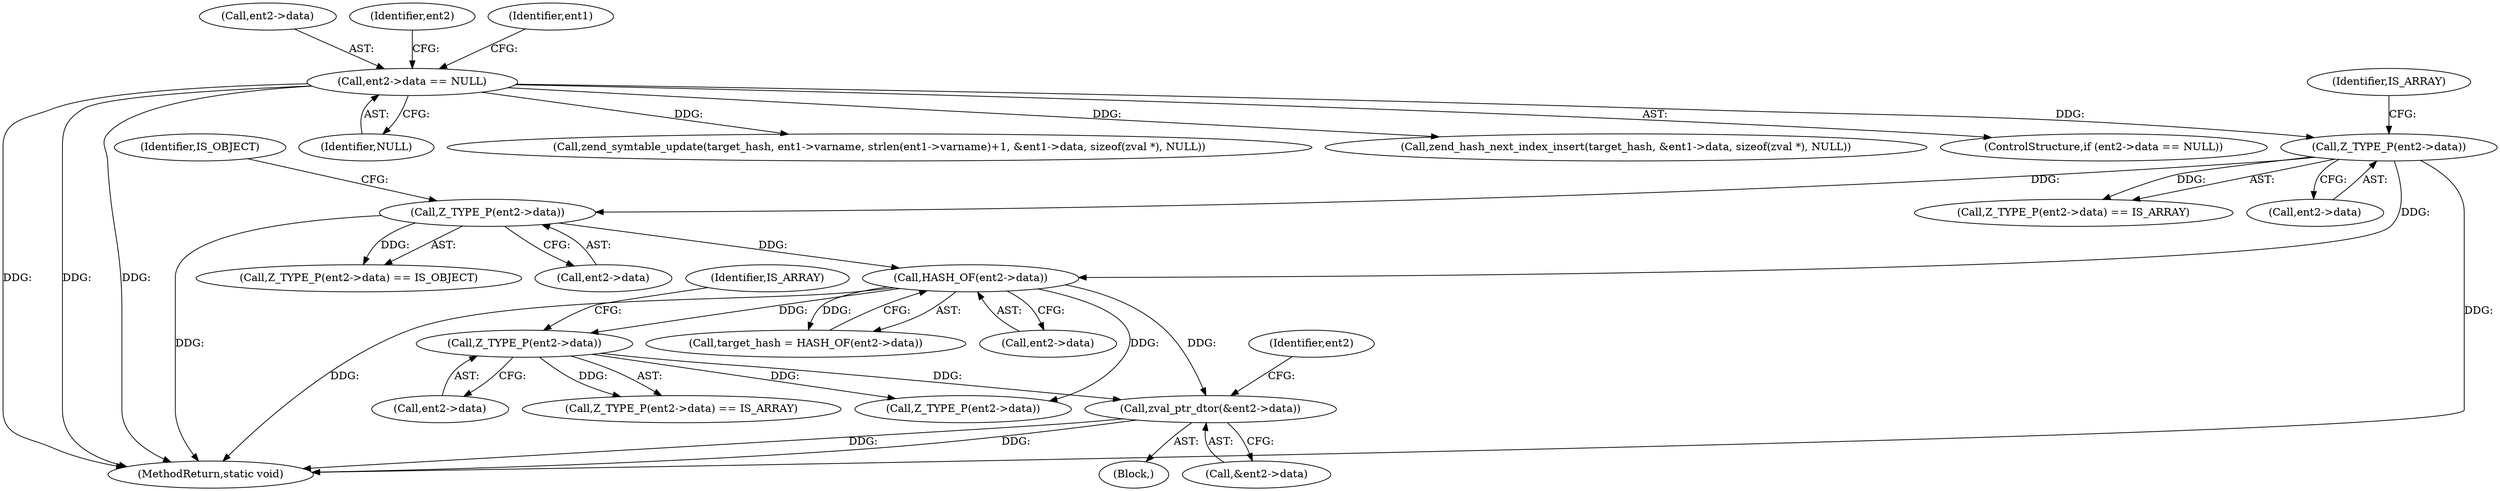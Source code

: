 digraph "0_php-src_6045de69c7dedcba3eadf7c4bba424b19c81d00d_0@pointer" {
"1000442" [label="(Call,zval_ptr_dtor(&ent2->data))"];
"1000376" [label="(Call,Z_TYPE_P(ent2->data))"];
"1000340" [label="(Call,HASH_OF(ent2->data))"];
"1000332" [label="(Call,Z_TYPE_P(ent2->data))"];
"1000326" [label="(Call,Z_TYPE_P(ent2->data))"];
"1000309" [label="(Call,ent2->data == NULL)"];
"1000330" [label="(Identifier,IS_ARRAY)"];
"1000338" [label="(Call,target_hash = HASH_OF(ent2->data))"];
"1000580" [label="(MethodReturn,static void)"];
"1000336" [label="(Identifier,IS_OBJECT)"];
"1000443" [label="(Call,&ent2->data)"];
"1000310" [label="(Call,ent2->data)"];
"1000313" [label="(Identifier,NULL)"];
"1000309" [label="(Call,ent2->data == NULL)"];
"1000380" [label="(Identifier,IS_ARRAY)"];
"1000381" [label="(Block,)"];
"1000333" [label="(Call,ent2->data)"];
"1000377" [label="(Call,ent2->data)"];
"1000327" [label="(Call,ent2->data)"];
"1000442" [label="(Call,zval_ptr_dtor(&ent2->data))"];
"1000341" [label="(Call,ent2->data)"];
"1000498" [label="(Call,zend_symtable_update(target_hash, ent1->varname, strlen(ent1->varname)+1, &ent1->data, sizeof(zval *), NULL))"];
"1000328" [label="(Identifier,ent2)"];
"1000318" [label="(Identifier,ent1)"];
"1000376" [label="(Call,Z_TYPE_P(ent2->data))"];
"1000375" [label="(Call,Z_TYPE_P(ent2->data) == IS_ARRAY)"];
"1000332" [label="(Call,Z_TYPE_P(ent2->data))"];
"1000326" [label="(Call,Z_TYPE_P(ent2->data))"];
"1000522" [label="(Call,zend_hash_next_index_insert(target_hash, &ent1->data, sizeof(zval *), NULL))"];
"1000331" [label="(Call,Z_TYPE_P(ent2->data) == IS_OBJECT)"];
"1000340" [label="(Call,HASH_OF(ent2->data))"];
"1000325" [label="(Call,Z_TYPE_P(ent2->data) == IS_ARRAY)"];
"1000308" [label="(ControlStructure,if (ent2->data == NULL))"];
"1000449" [label="(Identifier,ent2)"];
"1000460" [label="(Call,Z_TYPE_P(ent2->data))"];
"1000442" -> "1000381"  [label="AST: "];
"1000442" -> "1000443"  [label="CFG: "];
"1000443" -> "1000442"  [label="AST: "];
"1000449" -> "1000442"  [label="CFG: "];
"1000442" -> "1000580"  [label="DDG: "];
"1000442" -> "1000580"  [label="DDG: "];
"1000376" -> "1000442"  [label="DDG: "];
"1000340" -> "1000442"  [label="DDG: "];
"1000376" -> "1000375"  [label="AST: "];
"1000376" -> "1000377"  [label="CFG: "];
"1000377" -> "1000376"  [label="AST: "];
"1000380" -> "1000376"  [label="CFG: "];
"1000376" -> "1000375"  [label="DDG: "];
"1000340" -> "1000376"  [label="DDG: "];
"1000376" -> "1000460"  [label="DDG: "];
"1000340" -> "1000338"  [label="AST: "];
"1000340" -> "1000341"  [label="CFG: "];
"1000341" -> "1000340"  [label="AST: "];
"1000338" -> "1000340"  [label="CFG: "];
"1000340" -> "1000580"  [label="DDG: "];
"1000340" -> "1000338"  [label="DDG: "];
"1000332" -> "1000340"  [label="DDG: "];
"1000326" -> "1000340"  [label="DDG: "];
"1000340" -> "1000460"  [label="DDG: "];
"1000332" -> "1000331"  [label="AST: "];
"1000332" -> "1000333"  [label="CFG: "];
"1000333" -> "1000332"  [label="AST: "];
"1000336" -> "1000332"  [label="CFG: "];
"1000332" -> "1000580"  [label="DDG: "];
"1000332" -> "1000331"  [label="DDG: "];
"1000326" -> "1000332"  [label="DDG: "];
"1000326" -> "1000325"  [label="AST: "];
"1000326" -> "1000327"  [label="CFG: "];
"1000327" -> "1000326"  [label="AST: "];
"1000330" -> "1000326"  [label="CFG: "];
"1000326" -> "1000580"  [label="DDG: "];
"1000326" -> "1000325"  [label="DDG: "];
"1000309" -> "1000326"  [label="DDG: "];
"1000309" -> "1000308"  [label="AST: "];
"1000309" -> "1000313"  [label="CFG: "];
"1000310" -> "1000309"  [label="AST: "];
"1000313" -> "1000309"  [label="AST: "];
"1000318" -> "1000309"  [label="CFG: "];
"1000328" -> "1000309"  [label="CFG: "];
"1000309" -> "1000580"  [label="DDG: "];
"1000309" -> "1000580"  [label="DDG: "];
"1000309" -> "1000580"  [label="DDG: "];
"1000309" -> "1000498"  [label="DDG: "];
"1000309" -> "1000522"  [label="DDG: "];
}
